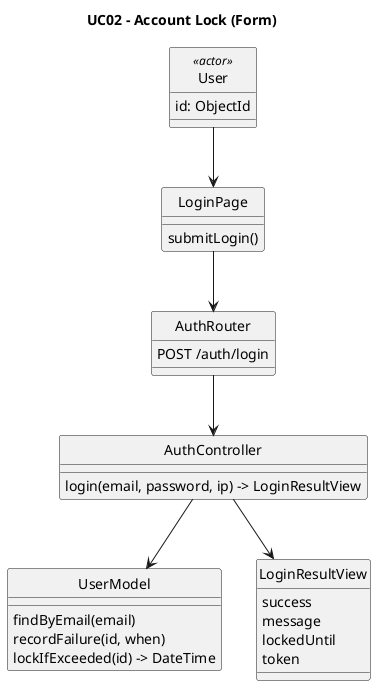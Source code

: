 @startuml
title UC02 - Account Lock (Form)
skinparam style strictuml
skinparam classAttributeIconSize 0
top to bottom direction

class User <<actor>> {
  id: ObjectId
}

class LoginPage {
  submitLogin()
}

class AuthRouter {
  POST /auth/login
}

class AuthController {
  login(email, password, ip) -> LoginResultView
}

class UserModel {
  findByEmail(email)
  recordFailure(id, when)
  lockIfExceeded(id) -> DateTime
}

class LoginResultView {
  success
  message
  lockedUntil
  token
}

User --> LoginPage
LoginPage --> AuthRouter
AuthRouter --> AuthController
AuthController --> UserModel
AuthController --> LoginResultView

@enduml

